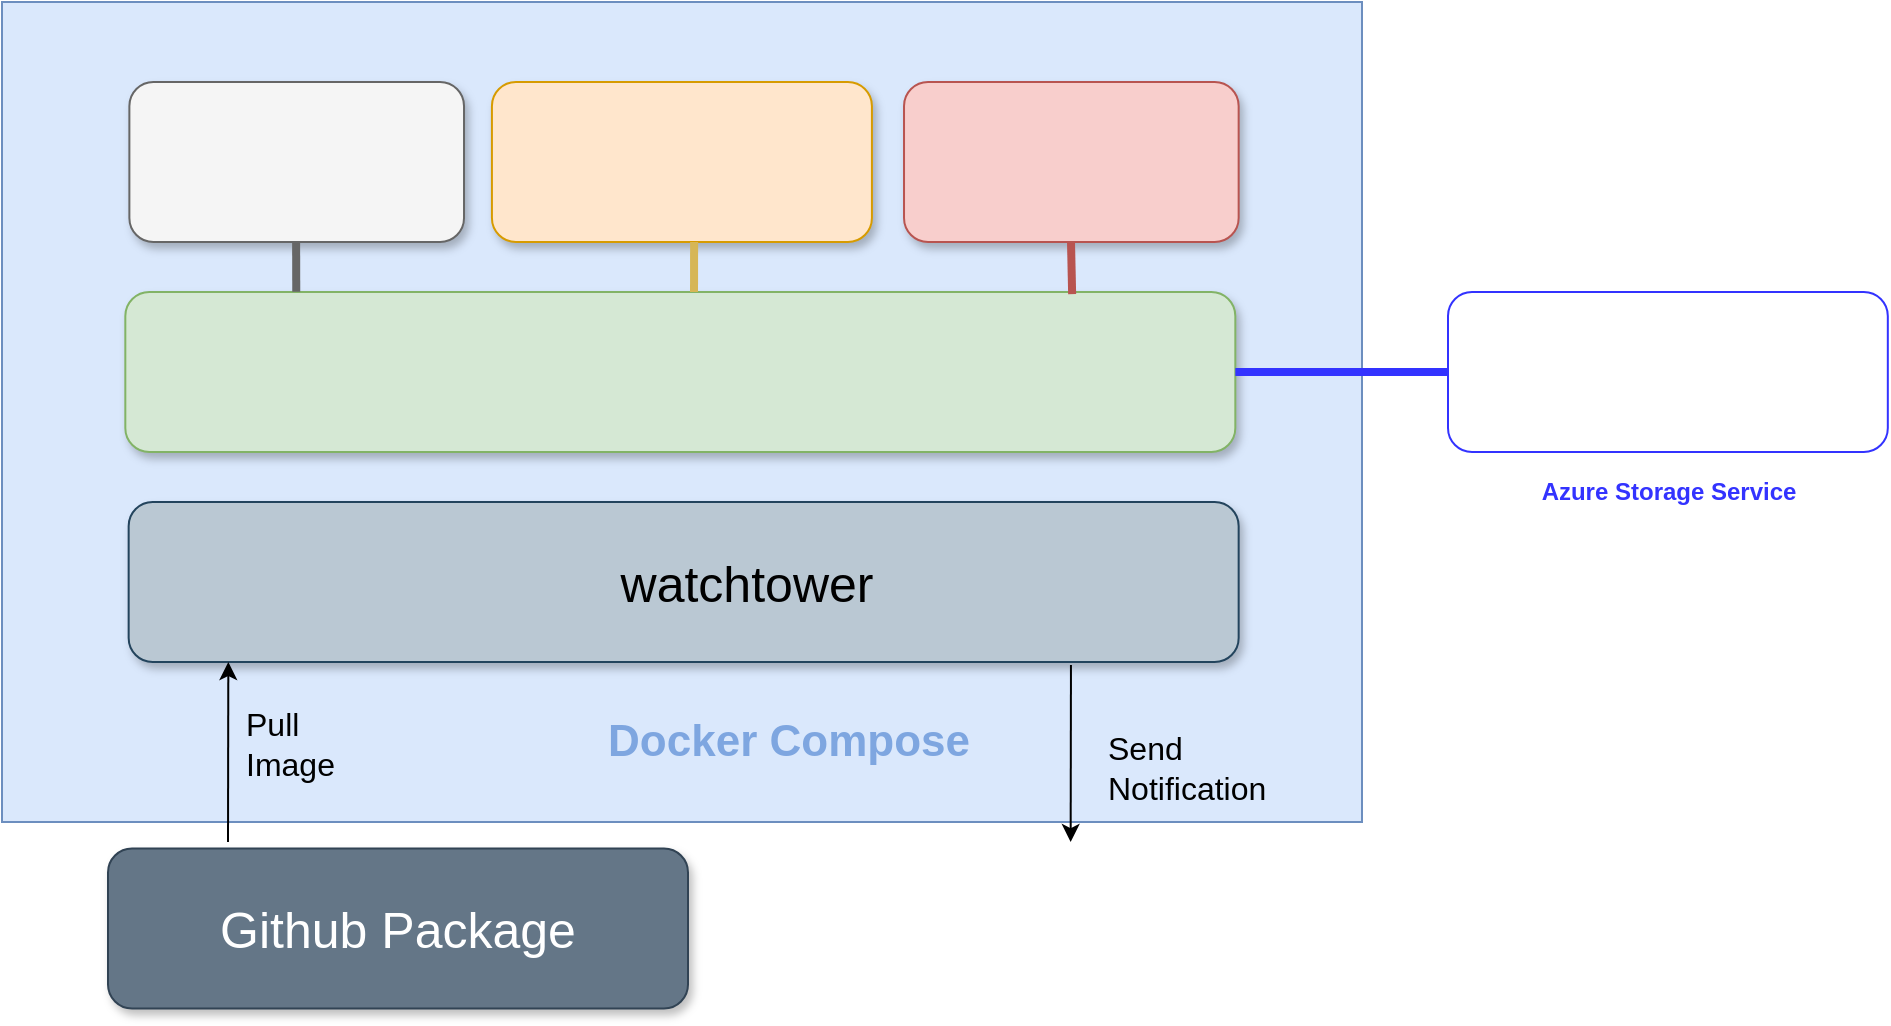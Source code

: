 <mxfile version="13.7.9" type="device"><diagram id="MJRqn9PdvPhGB9Ak4Wsg" name="Page-1"><mxGraphModel dx="1742" dy="425" grid="1" gridSize="10" guides="1" tooltips="1" connect="1" arrows="1" fold="1" page="0" pageScale="1" pageWidth="827" pageHeight="1169" math="0" shadow="0"><root><mxCell id="0"/><mxCell id="1" parent="0"/><mxCell id="FHzQbrXmyehATY5wBAu_-1" value="" style="rounded=0;whiteSpace=wrap;html=1;fillColor=#dae8fc;strokeColor=#6c8ebf;shadow=0;sketch=0;glass=0;" vertex="1" parent="1"><mxGeometry x="147" y="400" width="680" height="410" as="geometry"/></mxCell><mxCell id="FHzQbrXmyehATY5wBAu_-7" value="" style="rounded=1;whiteSpace=wrap;html=1;fillColor=#f5f5f5;strokeColor=#666666;fontColor=#333333;shadow=1;" vertex="1" parent="1"><mxGeometry x="210.69" y="440" width="167.32" height="80" as="geometry"/></mxCell><mxCell id="FHzQbrXmyehATY5wBAu_-8" value="" style="shape=image;imageAspect=0;aspect=fixed;verticalLabelPosition=bottom;verticalAlign=top;image=https://nakedsecurity.sophos.com/wp-content/uploads/sites/2/2017/01/mongodb.png?w=775;" vertex="1" parent="1"><mxGeometry x="189.59" y="425" width="209.51" height="110" as="geometry"/></mxCell><mxCell id="FHzQbrXmyehATY5wBAu_-12" value="" style="rounded=1;whiteSpace=wrap;html=1;fillColor=#d5e8d4;strokeColor=#82b366;shadow=1;" vertex="1" parent="1"><mxGeometry x="208.66" y="545" width="555" height="80" as="geometry"/></mxCell><mxCell id="FHzQbrXmyehATY5wBAu_-10" value="" style="shape=image;imageAspect=0;aspect=fixed;verticalLabelPosition=bottom;verticalAlign=top;image=https://docs.pivotal.io/cloud-cache-dev/resources/images/spring-boot-logo.png;" vertex="1" parent="1"><mxGeometry x="391.96" y="560" width="188.41" height="50" as="geometry"/></mxCell><mxCell id="FHzQbrXmyehATY5wBAu_-15" value="" style="rounded=1;whiteSpace=wrap;html=1;fillColor=#f8cecc;strokeColor=#b85450;sketch=0;shadow=1;" vertex="1" parent="1"><mxGeometry x="598.01" y="440" width="167.32" height="80" as="geometry"/></mxCell><mxCell id="FHzQbrXmyehATY5wBAu_-14" value="" style="shape=image;imageAspect=0;aspect=fixed;verticalLabelPosition=bottom;verticalAlign=top;image=https://upload.wikimedia.org/wikipedia/en/thumb/6/6b/Redis_Logo.svg/1200px-Redis_Logo.svg.png;" vertex="1" parent="1"><mxGeometry x="610.69" y="456.25" width="141.96" height="47.5" as="geometry"/></mxCell><mxCell id="FHzQbrXmyehATY5wBAu_-17" value="" style="rounded=1;whiteSpace=wrap;html=1;fillColor=#ffe6cc;strokeColor=#d79b00;shadow=1;" vertex="1" parent="1"><mxGeometry x="391.96" y="440" width="190" height="80" as="geometry"/></mxCell><mxCell id="FHzQbrXmyehATY5wBAu_-16" value="" style="shape=image;imageAspect=0;aspect=fixed;verticalLabelPosition=bottom;verticalAlign=top;image=https://upload.wikimedia.org/wikipedia/commons/thumb/7/71/RabbitMQ_logo.svg/1200px-RabbitMQ_logo.svg.png;" vertex="1" parent="1"><mxGeometry x="413.01" y="467.5" width="160.49" height="25" as="geometry"/></mxCell><mxCell id="FHzQbrXmyehATY5wBAu_-22" value="" style="rounded=1;whiteSpace=wrap;html=1;fillColor=#bac8d3;strokeColor=#23445d;shadow=1;" vertex="1" parent="1"><mxGeometry x="210.33" y="650" width="555" height="80" as="geometry"/></mxCell><mxCell id="FHzQbrXmyehATY5wBAu_-18" value="" style="shape=image;imageAspect=0;aspect=fixed;verticalLabelPosition=bottom;verticalAlign=top;image=https://essential.dev/content/images/2020/01/watchtowerCropped.png;" vertex="1" parent="1"><mxGeometry x="399.1" y="670" width="49.91" height="50" as="geometry"/></mxCell><mxCell id="FHzQbrXmyehATY5wBAu_-20" value="&lt;font style=&quot;font-size: 25px&quot;&gt;watchtower&lt;/font&gt;" style="text;html=1;align=center;verticalAlign=middle;resizable=0;points=[];autosize=1;" vertex="1" parent="1"><mxGeometry x="449.01" y="680" width="140" height="20" as="geometry"/></mxCell><mxCell id="FHzQbrXmyehATY5wBAu_-25" value="&lt;font style=&quot;font-size: 25px&quot;&gt;Github Package&lt;/font&gt;" style="rounded=1;whiteSpace=wrap;html=1;fillColor=#647687;strokeColor=#314354;fontColor=#ffffff;shadow=1;" vertex="1" parent="1"><mxGeometry x="200" y="823.25" width="290" height="80" as="geometry"/></mxCell><mxCell id="FHzQbrXmyehATY5wBAu_-26" value="" style="shape=image;imageAspect=0;aspect=fixed;verticalLabelPosition=bottom;verticalAlign=top;image=https://github.githubassets.com/images/modules/site/packages/icon-integration.png;" vertex="1" parent="1"><mxGeometry x="208.66" y="839.5" width="47.5" height="47.5" as="geometry"/></mxCell><mxCell id="FHzQbrXmyehATY5wBAu_-30" value="" style="endArrow=classic;html=1;fillColor=#f5f5f5;" edge="1" parent="1"><mxGeometry width="50" height="50" relative="1" as="geometry"><mxPoint x="260" y="820" as="sourcePoint"/><mxPoint x="260.16" y="730" as="targetPoint"/></mxGeometry></mxCell><mxCell id="FHzQbrXmyehATY5wBAu_-31" value="&lt;font style=&quot;font-size: 16px&quot;&gt;Pull&lt;br&gt;Image&lt;br&gt;&lt;/font&gt;" style="edgeLabel;html=1;align=left;verticalAlign=middle;resizable=0;points=[];labelBackgroundColor=none;" vertex="1" connectable="0" parent="FHzQbrXmyehATY5wBAu_-30"><mxGeometry x="0.443" y="2" relative="1" as="geometry"><mxPoint x="8.88" y="16" as="offset"/></mxGeometry></mxCell><mxCell id="FHzQbrXmyehATY5wBAu_-32" value="" style="shape=image;imageAspect=0;aspect=fixed;verticalLabelPosition=bottom;verticalAlign=top;labelBackgroundColor=none;fontColor=#000000;image=https://assets.stickpng.com/images/5cb480b85f1b6d3fbadece78.png;" vertex="1" parent="1"><mxGeometry x="576.09" y="823.25" width="211.17" height="86.5" as="geometry"/></mxCell><mxCell id="FHzQbrXmyehATY5wBAu_-34" value="" style="endArrow=classic;html=1;fontColor=#000000;entryX=0.443;entryY=-0.018;entryDx=0;entryDy=0;entryPerimeter=0;" edge="1" parent="1"><mxGeometry width="50" height="50" relative="1" as="geometry"><mxPoint x="681.48" y="731.56" as="sourcePoint"/><mxPoint x="681.328" y="820.003" as="targetPoint"/></mxGeometry></mxCell><mxCell id="FHzQbrXmyehATY5wBAu_-35" value="&lt;font style=&quot;font-size: 16px&quot;&gt;Send&lt;br&gt;Notification&lt;/font&gt;" style="edgeLabel;html=1;align=left;verticalAlign=middle;resizable=0;points=[];labelBackgroundColor=none;" vertex="1" connectable="0" parent="FHzQbrXmyehATY5wBAu_-34"><mxGeometry x="0.533" y="2" relative="1" as="geometry"><mxPoint x="14.3" y="-16.39" as="offset"/></mxGeometry></mxCell><mxCell id="FHzQbrXmyehATY5wBAu_-49" value="" style="endArrow=none;html=1;fontColor=#000000;strokeWidth=4;fillColor=#f5f5f5;strokeColor=#666666;entryX=0.154;entryY=-0.001;entryDx=0;entryDy=0;entryPerimeter=0;" edge="1" parent="1" target="FHzQbrXmyehATY5wBAu_-12"><mxGeometry width="50" height="50" relative="1" as="geometry"><mxPoint x="294.06" y="520" as="sourcePoint"/><mxPoint x="294.06" y="540" as="targetPoint"/></mxGeometry></mxCell><mxCell id="FHzQbrXmyehATY5wBAu_-50" value="" style="endArrow=none;html=1;fontColor=#000000;strokeWidth=4;fillColor=#fff2cc;strokeColor=#d6b656;" edge="1" parent="1"><mxGeometry width="50" height="50" relative="1" as="geometry"><mxPoint x="493.06" y="520" as="sourcePoint"/><mxPoint x="493.01" y="545" as="targetPoint"/></mxGeometry></mxCell><mxCell id="FHzQbrXmyehATY5wBAu_-51" value="" style="endArrow=none;html=1;fontColor=#000000;strokeWidth=4;fillColor=#f8cecc;strokeColor=#b85450;entryX=0.853;entryY=0.013;entryDx=0;entryDy=0;entryPerimeter=0;" edge="1" parent="1" target="FHzQbrXmyehATY5wBAu_-12"><mxGeometry width="50" height="50" relative="1" as="geometry"><mxPoint x="681.5" y="520" as="sourcePoint"/><mxPoint x="681.5" y="540" as="targetPoint"/></mxGeometry></mxCell><mxCell id="FHzQbrXmyehATY5wBAu_-53" value="&lt;font color=&quot;#3333ff&quot;&gt;&lt;b&gt;Azure Storage Service&lt;/b&gt;&lt;/font&gt;" style="text;html=1;align=center;verticalAlign=middle;resizable=0;points=[];autosize=1;" vertex="1" parent="1"><mxGeometry x="909.96" y="635" width="140" height="20" as="geometry"/></mxCell><mxCell id="FHzQbrXmyehATY5wBAu_-54" value="" style="rounded=1;whiteSpace=wrap;html=1;labelBackgroundColor=none;fontColor=#000000;align=left;strokeColor=#3333FF;" vertex="1" parent="1"><mxGeometry x="870" y="545" width="219.91" height="80" as="geometry"/></mxCell><mxCell id="FHzQbrXmyehATY5wBAu_-42" value="" style="shape=image;imageAspect=0;aspect=fixed;verticalLabelPosition=bottom;verticalAlign=top;labelBackgroundColor=none;fontColor=#000000;align=left;image=https://miro.medium.com/max/1400/1*jng2iSrUi7sxFmGezOzShA.png;" vertex="1" parent="1"><mxGeometry x="875.03" y="545" width="209.87" height="90" as="geometry"/></mxCell><mxCell id="FHzQbrXmyehATY5wBAu_-56" value="" style="endArrow=none;html=1;fontColor=#000000;strokeWidth=4;fillColor=#dae8fc;strokeColor=#3333FF;entryX=1;entryY=0.5;entryDx=0;entryDy=0;" edge="1" parent="1" source="FHzQbrXmyehATY5wBAu_-54" target="FHzQbrXmyehATY5wBAu_-12"><mxGeometry width="50" height="50" relative="1" as="geometry"><mxPoint x="848.33" y="619.71" as="sourcePoint"/><mxPoint x="745.65" y="619.71" as="targetPoint"/><Array as="points"/></mxGeometry></mxCell><mxCell id="FHzQbrXmyehATY5wBAu_-64" value="&lt;font size=&quot;1&quot; color=&quot;#7ea6e0&quot;&gt;&lt;b style=&quot;font-size: 22px&quot;&gt;Docker Compose&lt;/b&gt;&lt;/font&gt;" style="text;html=1;align=center;verticalAlign=middle;resizable=0;points=[];autosize=1;" vertex="1" parent="1"><mxGeometry x="440" y="760" width="200" height="20" as="geometry"/></mxCell><mxCell id="FHzQbrXmyehATY5wBAu_-65" value="" style="shape=image;imageAspect=0;aspect=fixed;verticalLabelPosition=bottom;verticalAlign=top;rounded=1;shadow=1;glass=0;labelBackgroundColor=none;sketch=0;strokeColor=#3333FF;fontColor=#000000;align=left;image=https://i1.wp.com/www.docker.com/blog/wp-content/uploads/2020/02/Compose.png?ssl=1;" vertex="1" parent="1"><mxGeometry x="381.1" y="737.75" width="58.9" height="64.5" as="geometry"/></mxCell></root></mxGraphModel></diagram></mxfile>